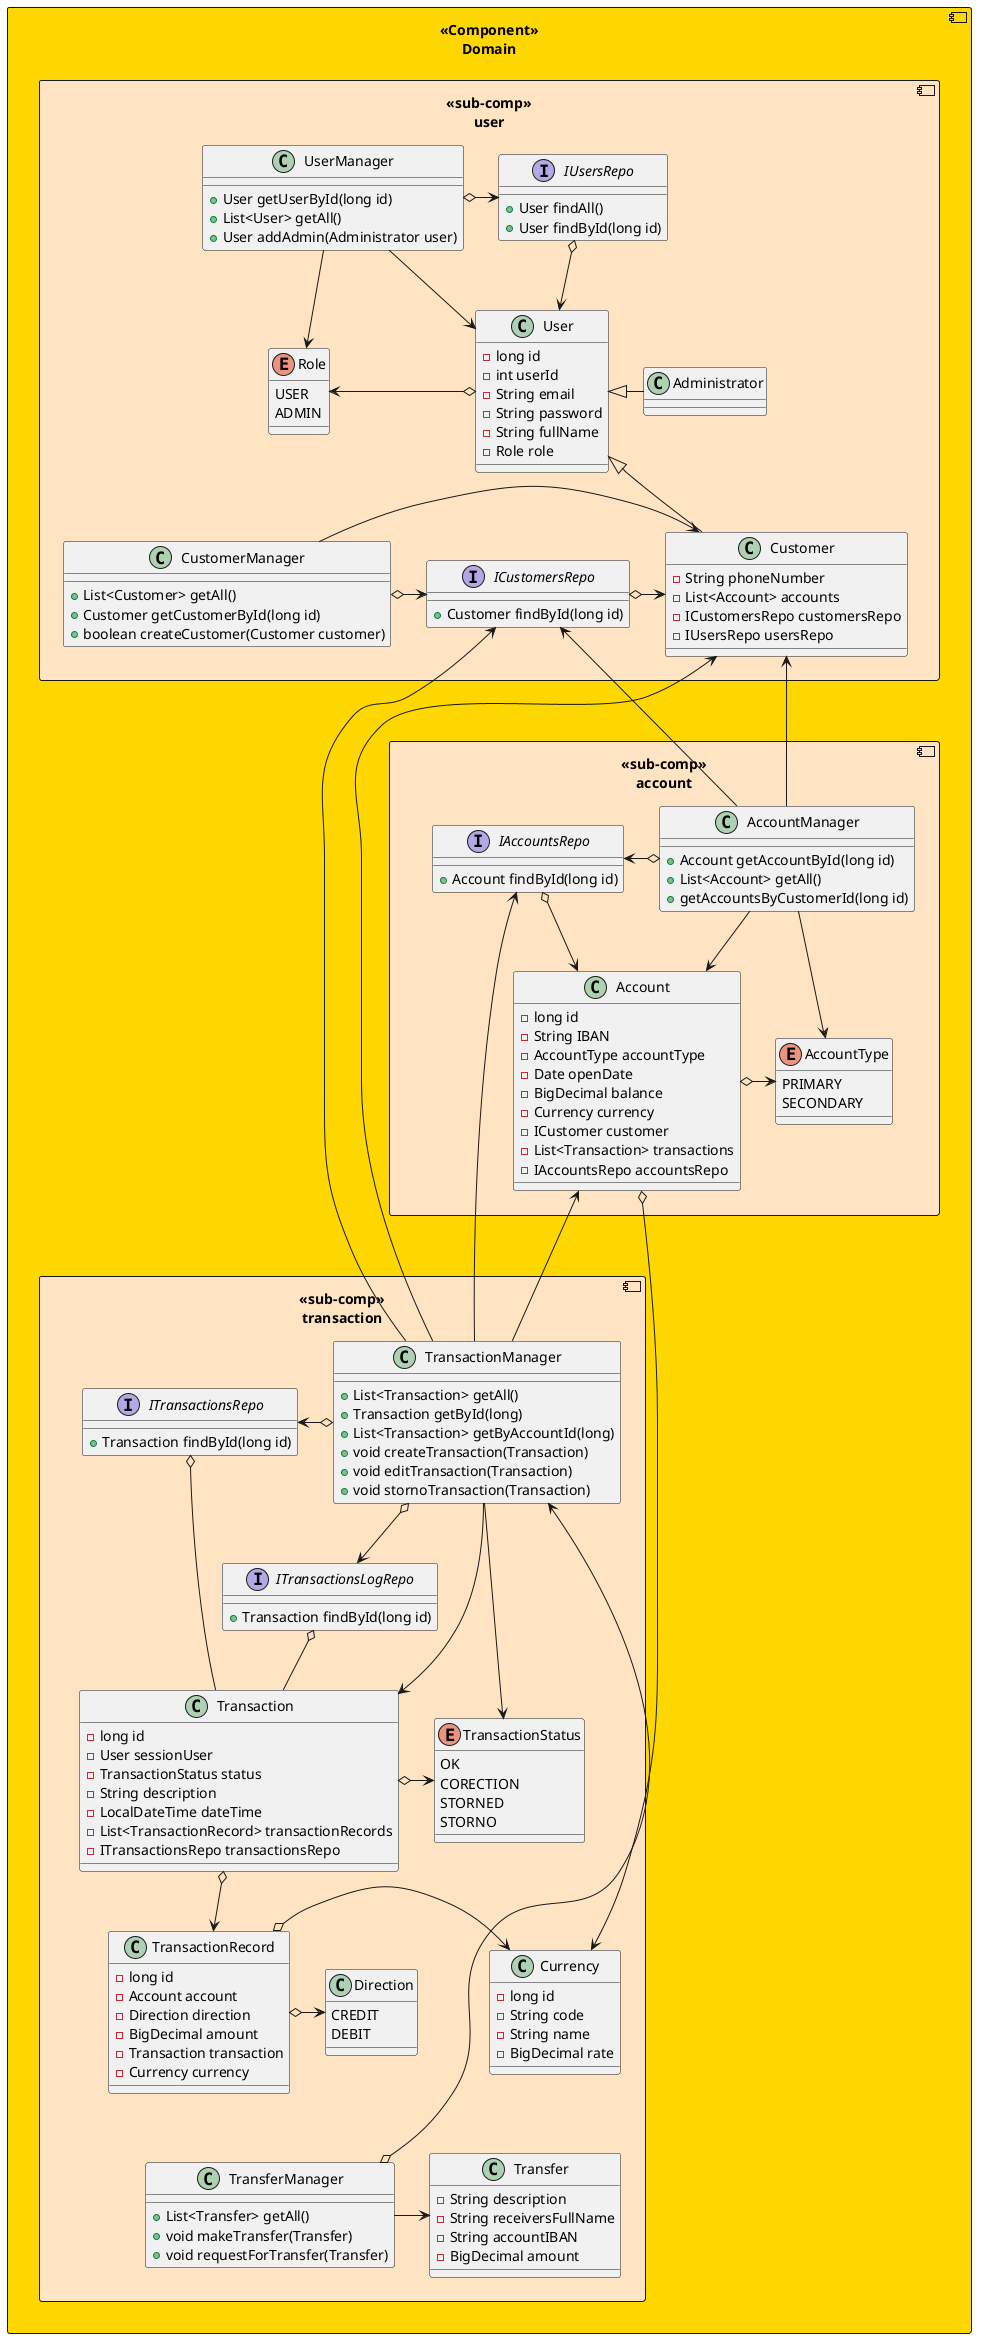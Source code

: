 @startuml ClassDomain

skinparam class {
    BackgroundColor<<Repository>> SkyBlue
    BorderColor<<Repository>> Navy
    BackgroundColor<<Access>> Snow
    BorderColor<<Access>> Plum
    BackgroundColor<<Integration>> SandyBrown
    BorderColor<<Integration>> Tomato
    BackgroundColor<<Domain>> Gold
    BorderColor<<Domain>> Red
}

component "<<Component>>\nDomain" as domain #Gold {
    
    component "<<sub-comp>>\nuser" as user #Bisque {
        class UserManager {
            + User getUserById(long id)
            + List<User> getAll()
            + User addAdmin(Administrator user)
        }

        interface IUsersRepo {
            + User findAll()
            + User findById(long id)
        }

        class User {
            - long id
            - int userId
            - String email
            - String password
            - String fullName
            - Role role
        }

        class Administrator {

        }

        enum Role {
            USER
            ADMIN
        }

        class CustomerManager {
            + List<Customer> getAll()
            + Customer getCustomerById(long id)
            + boolean createCustomer(Customer customer)
        }

        interface ICustomersRepo {
            + Customer findById(long id)
        }

        class Customer {
            - String phoneNumber
            - List<Account> accounts
            - ICustomersRepo customersRepo
            - IUsersRepo usersRepo
        }

        UserManager ---[hidden]> CustomerManager

        UserManager o-> IUsersRepo
        UserManager --> User
        UserManager --> Role
        User o-> Role

        CustomerManager o-> ICustomersRepo
        CustomerManager -> Customer

        User <|-- Customer
        User <|- Administrator

        IUsersRepo o--> User
        ICustomersRepo o-> Customer

    }

    component "<<sub-comp>>\naccount" as account #Bisque {
        class AccountManager {
            + Account getAccountById(long id)
            + List<Account> getAll()
            + getAccountsByCustomerId(long id)
        }

        interface IAccountsRepo {
            + Account findById(long id)
        }

        class Account {
            - long id
            - String IBAN
            - AccountType accountType
            - Date openDate
            - BigDecimal balance
            - Currency currency
            - ICustomer customer
            - List<Transaction> transactions
            - IAccountsRepo accountsRepo
        }

        enum AccountType {
            PRIMARY
            SECONDARY
        }

        AccountManager o-> IAccountsRepo
        AccountManager --> Account
        AccountManager --> AccountType

        IAccountsRepo o--> Account
        Account o-> AccountType
    }

    ICustomersRepo <-- AccountManager
    Customer <-- AccountManager

    component "<<sub-comp>>\ntransaction" as transaction #Bisque {
        class TransactionManager {
            + List<Transaction> getAll()
            + Transaction getById(long)
            + List<Transaction> getByAccountId(long)
            + void createTransaction(Transaction)
            + void editTransaction(Transaction)
            + void stornoTransaction(Transaction)
        }

        interface ITransactionsRepo {
            + Transaction findById(long id)
        }

        interface ITransactionsLogRepo {
            + Transaction findById(long id)
        }

        class Transaction {
            - long id
            - User sessionUser
            - TransactionStatus status
            - String description
            - LocalDateTime dateTime
            - List<TransactionRecord> transactionRecords
            - ITransactionsRepo transactionsRepo
        }

        enum TransactionStatus {
            OK
            CORECTION
            STORNED
            STORNO
        }

        class TransactionRecord {
            - long id
            - Account account
            - Direction direction
            - BigDecimal amount
            - Transaction transaction
            - Currency currency
        }

        class Direction {
            CREDIT
            DEBIT
        }

        class TransferManager {
            + List<Transfer> getAll()
            + void makeTransfer(Transfer)
            + void requestForTransfer(Transfer)
        }

        class Transfer {
            - String description
            - String receiversFullName
            - String accountIBAN
            - BigDecimal amount
        }

        class Currency {
            - long id
            - String code
            - String name
            - BigDecimal rate
        }


        TransactionManager -----[hidden]> TransferManager

        TransactionManager o-> ITransactionsRepo
        TransactionManager o--> ITransactionsLogRepo
        TransactionManager ---> Transaction
        TransactionManager ---> TransactionStatus
        ITransactionsRepo o--- Transaction
        ITransactionsLogRepo o-- Transaction
        Transaction o-> TransactionStatus

        Transaction o--> TransactionRecord
        TransactionRecord o-> Direction
        Currency <-o TransactionRecord

        TransferManager -> Transfer
        TransactionManager <-----o TransferManager
    }

    IAccountsRepo <---- TransactionManager
    Account <--- TransactionManager
    ICustomersRepo <------ TransactionManager
    Customer <------ TransactionManager
    Account o------> Currency
}

user -----[hidden]> account
account ----[hidden]> transaction

' note as note1
'     TODO: add missing methods and properties.
' end note

' note as note2
'     It is better to split these classes into 3 different
'     subcomponents to have a clearlier view.
' end note

' note as note3
'     Repo interfaces inside Domain component
'     should not know anything about JPA.
' end note

' note as note4
'     It it better to have as much as possible
'     business logic inside manager classes
'     instead of controllers.
' end note

' domain -up- note1
' user -up- note2
' IUsersRepo -up- note3
' UserManager -up- note4

@enduml